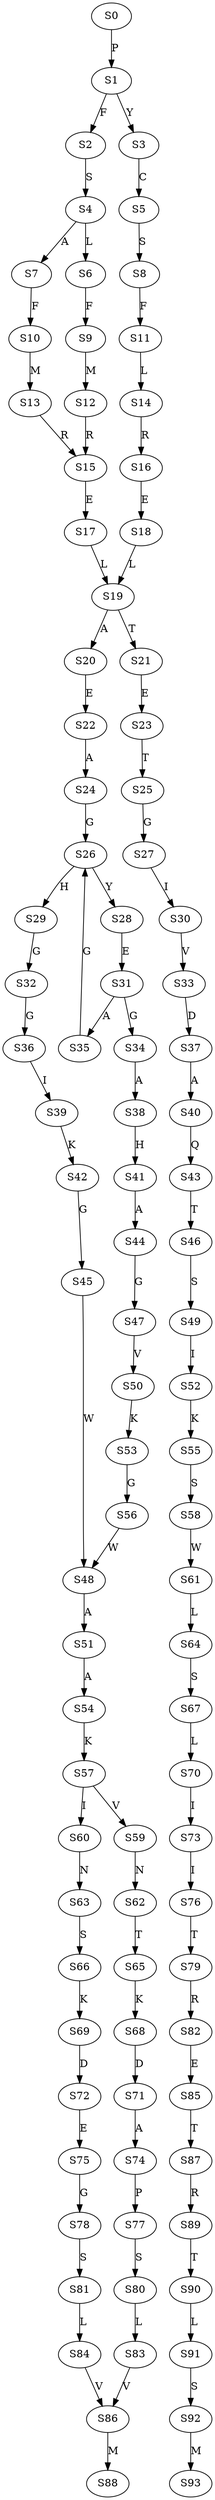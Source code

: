 strict digraph  {
	S0 -> S1 [ label = P ];
	S1 -> S2 [ label = F ];
	S1 -> S3 [ label = Y ];
	S2 -> S4 [ label = S ];
	S3 -> S5 [ label = C ];
	S4 -> S6 [ label = L ];
	S4 -> S7 [ label = A ];
	S5 -> S8 [ label = S ];
	S6 -> S9 [ label = F ];
	S7 -> S10 [ label = F ];
	S8 -> S11 [ label = F ];
	S9 -> S12 [ label = M ];
	S10 -> S13 [ label = M ];
	S11 -> S14 [ label = L ];
	S12 -> S15 [ label = R ];
	S13 -> S15 [ label = R ];
	S14 -> S16 [ label = R ];
	S15 -> S17 [ label = E ];
	S16 -> S18 [ label = E ];
	S17 -> S19 [ label = L ];
	S18 -> S19 [ label = L ];
	S19 -> S20 [ label = A ];
	S19 -> S21 [ label = T ];
	S20 -> S22 [ label = E ];
	S21 -> S23 [ label = E ];
	S22 -> S24 [ label = A ];
	S23 -> S25 [ label = T ];
	S24 -> S26 [ label = G ];
	S25 -> S27 [ label = G ];
	S26 -> S28 [ label = Y ];
	S26 -> S29 [ label = H ];
	S27 -> S30 [ label = I ];
	S28 -> S31 [ label = E ];
	S29 -> S32 [ label = G ];
	S30 -> S33 [ label = V ];
	S31 -> S34 [ label = G ];
	S31 -> S35 [ label = A ];
	S32 -> S36 [ label = G ];
	S33 -> S37 [ label = D ];
	S34 -> S38 [ label = A ];
	S35 -> S26 [ label = G ];
	S36 -> S39 [ label = I ];
	S37 -> S40 [ label = A ];
	S38 -> S41 [ label = H ];
	S39 -> S42 [ label = K ];
	S40 -> S43 [ label = Q ];
	S41 -> S44 [ label = A ];
	S42 -> S45 [ label = G ];
	S43 -> S46 [ label = T ];
	S44 -> S47 [ label = G ];
	S45 -> S48 [ label = W ];
	S46 -> S49 [ label = S ];
	S47 -> S50 [ label = V ];
	S48 -> S51 [ label = A ];
	S49 -> S52 [ label = I ];
	S50 -> S53 [ label = K ];
	S51 -> S54 [ label = A ];
	S52 -> S55 [ label = K ];
	S53 -> S56 [ label = G ];
	S54 -> S57 [ label = K ];
	S55 -> S58 [ label = S ];
	S56 -> S48 [ label = W ];
	S57 -> S59 [ label = V ];
	S57 -> S60 [ label = I ];
	S58 -> S61 [ label = W ];
	S59 -> S62 [ label = N ];
	S60 -> S63 [ label = N ];
	S61 -> S64 [ label = L ];
	S62 -> S65 [ label = T ];
	S63 -> S66 [ label = S ];
	S64 -> S67 [ label = S ];
	S65 -> S68 [ label = K ];
	S66 -> S69 [ label = K ];
	S67 -> S70 [ label = L ];
	S68 -> S71 [ label = D ];
	S69 -> S72 [ label = D ];
	S70 -> S73 [ label = I ];
	S71 -> S74 [ label = A ];
	S72 -> S75 [ label = E ];
	S73 -> S76 [ label = I ];
	S74 -> S77 [ label = P ];
	S75 -> S78 [ label = G ];
	S76 -> S79 [ label = T ];
	S77 -> S80 [ label = S ];
	S78 -> S81 [ label = S ];
	S79 -> S82 [ label = R ];
	S80 -> S83 [ label = L ];
	S81 -> S84 [ label = L ];
	S82 -> S85 [ label = E ];
	S83 -> S86 [ label = V ];
	S84 -> S86 [ label = V ];
	S85 -> S87 [ label = T ];
	S86 -> S88 [ label = M ];
	S87 -> S89 [ label = R ];
	S89 -> S90 [ label = T ];
	S90 -> S91 [ label = L ];
	S91 -> S92 [ label = S ];
	S92 -> S93 [ label = M ];
}

